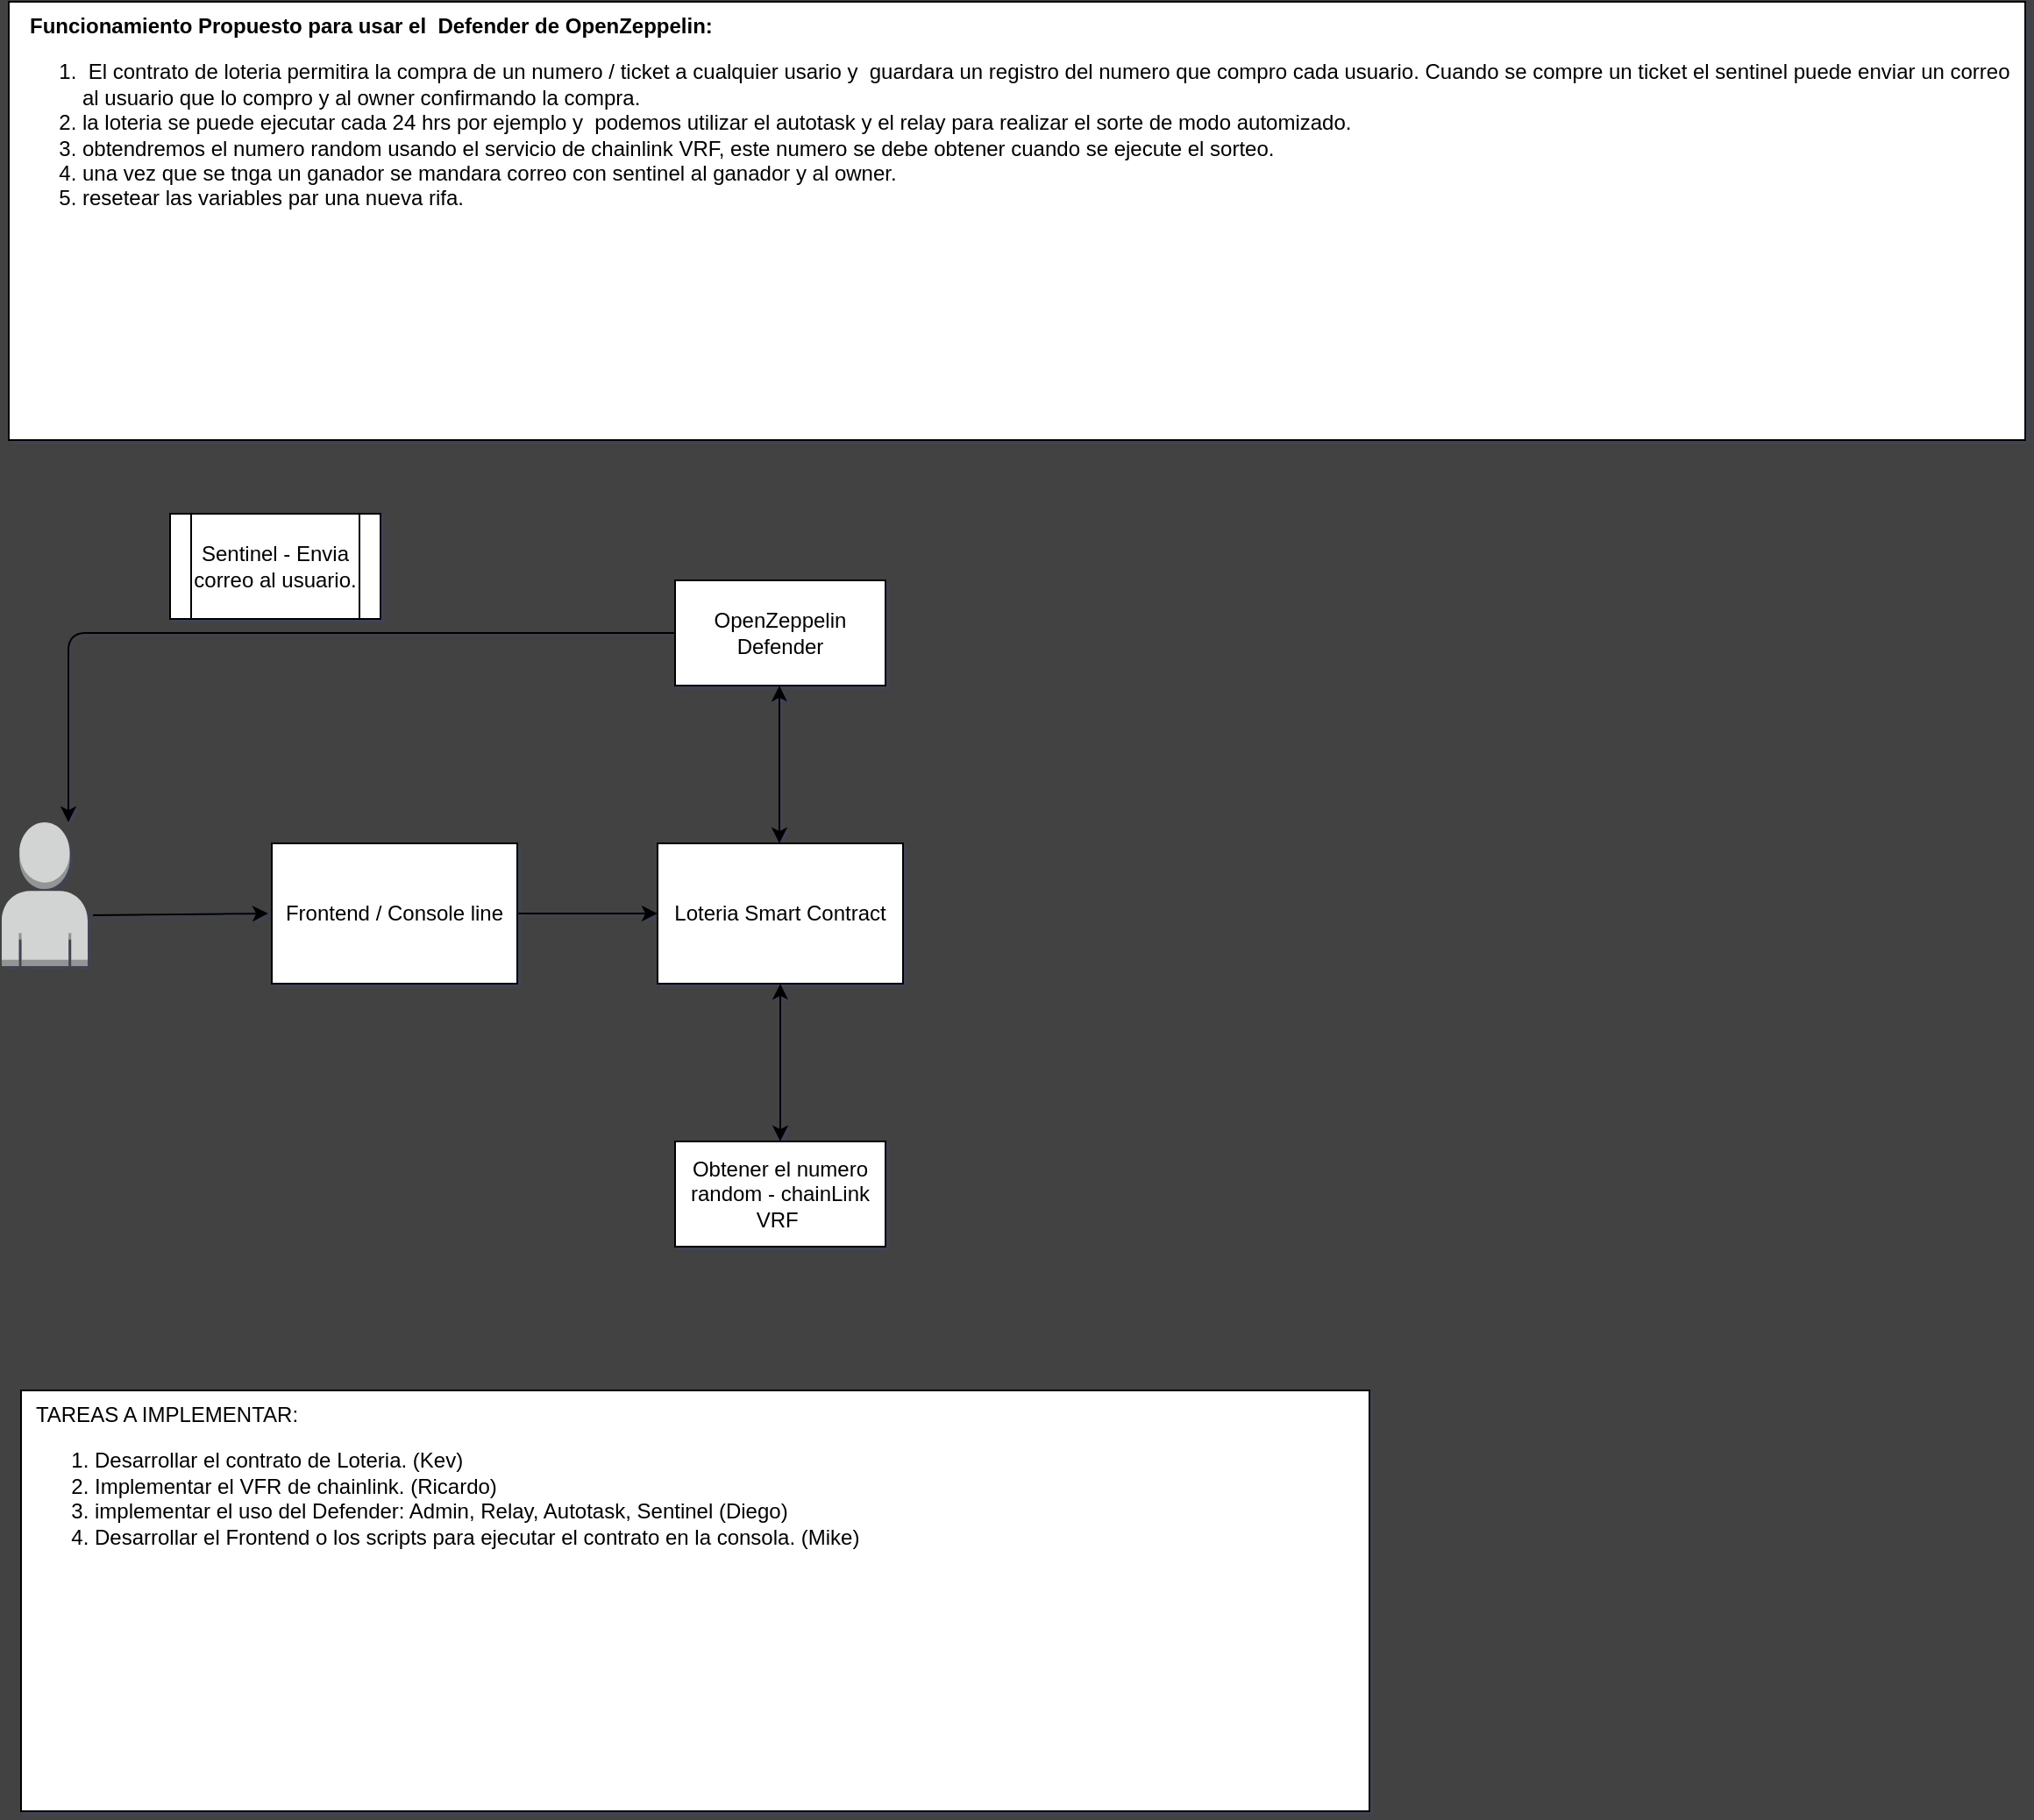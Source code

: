 <mxfile>
    <diagram id="_FlkoltbU14S6FXqatqq" name="Page-1">
        <mxGraphModel dx="1467" dy="1618" grid="1" gridSize="12" guides="1" tooltips="1" connect="1" arrows="1" fold="1" page="1" pageScale="1" pageWidth="1600" pageHeight="900" background="#424242" math="0" shadow="1">
            <root>
                <mxCell id="0"/>
                <mxCell id="1" parent="0"/>
                <mxCell id="5" style="edgeStyle=none;html=1;exitX=1.111;exitY=0.586;exitDx=0;exitDy=0;exitPerimeter=0;entryX=0;entryY=0.5;entryDx=0;entryDy=0;" edge="1" parent="1">
                    <mxGeometry relative="1" as="geometry">
                        <mxPoint x="87.995" y="401.02" as="sourcePoint"/>
                        <mxPoint x="188" y="400" as="targetPoint"/>
                    </mxGeometry>
                </mxCell>
                <mxCell id="2" value="" style="outlineConnect=0;dashed=0;verticalLabelPosition=bottom;verticalAlign=top;align=center;html=1;shape=mxgraph.aws3.user;fillColor=#D2D3D3;gradientColor=none;" vertex="1" parent="1">
                    <mxGeometry x="36" y="348" width="49" height="82" as="geometry"/>
                </mxCell>
                <mxCell id="7" value="" style="edgeStyle=none;html=1;" edge="1" parent="1" source="3" target="6">
                    <mxGeometry relative="1" as="geometry"/>
                </mxCell>
                <mxCell id="3" value="Frontend / Console line" style="rounded=0;whiteSpace=wrap;html=1;" vertex="1" parent="1">
                    <mxGeometry x="190" y="360" width="140" height="80" as="geometry"/>
                </mxCell>
                <mxCell id="6" value="Loteria Smart Contract" style="rounded=0;whiteSpace=wrap;html=1;" vertex="1" parent="1">
                    <mxGeometry x="410" y="360" width="140" height="80" as="geometry"/>
                </mxCell>
                <mxCell id="8" value="Obtener el numero random - chainLink VRF&amp;nbsp;" style="whiteSpace=wrap;html=1;rounded=0;" vertex="1" parent="1">
                    <mxGeometry x="420" y="530" width="120" height="60" as="geometry"/>
                </mxCell>
                <mxCell id="18" style="edgeStyle=none;html=1;exitX=0;exitY=0.5;exitDx=0;exitDy=0;" edge="1" parent="1" source="10">
                    <mxGeometry relative="1" as="geometry">
                        <mxPoint x="74" y="348" as="targetPoint"/>
                        <Array as="points">
                            <mxPoint x="74" y="240"/>
                        </Array>
                    </mxGeometry>
                </mxCell>
                <mxCell id="10" value="OpenZeppelin Defender" style="whiteSpace=wrap;html=1;rounded=0;" vertex="1" parent="1">
                    <mxGeometry x="420" y="210" width="120" height="60" as="geometry"/>
                </mxCell>
                <mxCell id="12" value="&lt;b&gt;&amp;nbsp; &amp;nbsp;Funcionamiento Propuesto para usar el&amp;nbsp; Defender de OpenZeppelin:&lt;/b&gt;&lt;br&gt;&lt;ol&gt;&lt;li&gt;&amp;nbsp;El contrato de loteria permitira la compra de un numero / ticket a cualquier usario y&amp;nbsp; guardara un registro del numero que compro cada usuario. Cuando se compre un ticket el sentinel puede enviar un correo al usuario que lo compro y al owner confirmando la compra.&lt;/li&gt;&lt;li&gt;la loteria se puede ejecutar cada 24 hrs por ejemplo y&amp;nbsp; podemos utilizar el autotask y el relay para realizar el sorte de modo automizado.&lt;/li&gt;&lt;li&gt;obtendremos el numero random usando el servicio de chainlink VRF, este numero se debe obtener cuando se ejecute el sorteo.&lt;/li&gt;&lt;li&gt;una vez que se tnga un ganador se mandara correo con sentinel al ganador y al owner.&lt;/li&gt;&lt;li&gt;resetear las variables par una nueva rifa.&lt;/li&gt;&lt;/ol&gt;" style="rounded=0;whiteSpace=wrap;html=1;align=left;verticalAlign=top;" vertex="1" parent="1">
                    <mxGeometry x="40" y="-120" width="1150" height="250" as="geometry"/>
                </mxCell>
                <mxCell id="15" value="" style="endArrow=classic;startArrow=classic;html=1;" edge="1" parent="1" target="6">
                    <mxGeometry width="50" height="50" relative="1" as="geometry">
                        <mxPoint x="480" y="530" as="sourcePoint"/>
                        <mxPoint x="530" y="480" as="targetPoint"/>
                    </mxGeometry>
                </mxCell>
                <mxCell id="16" value="" style="endArrow=classic;startArrow=classic;html=1;" edge="1" parent="1">
                    <mxGeometry width="50" height="50" relative="1" as="geometry">
                        <mxPoint x="479.5" y="360" as="sourcePoint"/>
                        <mxPoint x="479.5" y="270" as="targetPoint"/>
                    </mxGeometry>
                </mxCell>
                <mxCell id="21" value="&lt;span&gt;Sentinel - Envia correo al usuario.&lt;/span&gt;" style="shape=process;whiteSpace=wrap;html=1;backgroundOutline=1;" vertex="1" parent="1">
                    <mxGeometry x="132" y="172" width="120" height="60" as="geometry"/>
                </mxCell>
                <mxCell id="23" value="&lt;span&gt;&amp;nbsp; TAREAS A IMPLEMENTAR:&lt;br&gt;&lt;ol&gt;&lt;li&gt;&lt;span&gt;Desarrollar el contrato de Loteria. (Kev)&lt;/span&gt;&lt;/li&gt;&lt;li&gt;&lt;span&gt;Implementar el VFR de chainlink. (Ricardo)&lt;/span&gt;&lt;/li&gt;&lt;li&gt;&lt;span&gt;implementar el uso del Defender: Admin, Relay, Autotask, Sentinel (Diego)&lt;/span&gt;&lt;/li&gt;&lt;li&gt;&lt;span&gt;Desarrollar el Frontend o los scripts para ejecutar el contrato en la consola. (Mike)&lt;/span&gt;&lt;/li&gt;&lt;/ol&gt;&lt;/span&gt;" style="rounded=0;whiteSpace=wrap;html=1;align=left;verticalAlign=top;" vertex="1" parent="1">
                    <mxGeometry x="47" y="672" width="769" height="240" as="geometry"/>
                </mxCell>
            </root>
        </mxGraphModel>
    </diagram>
</mxfile>